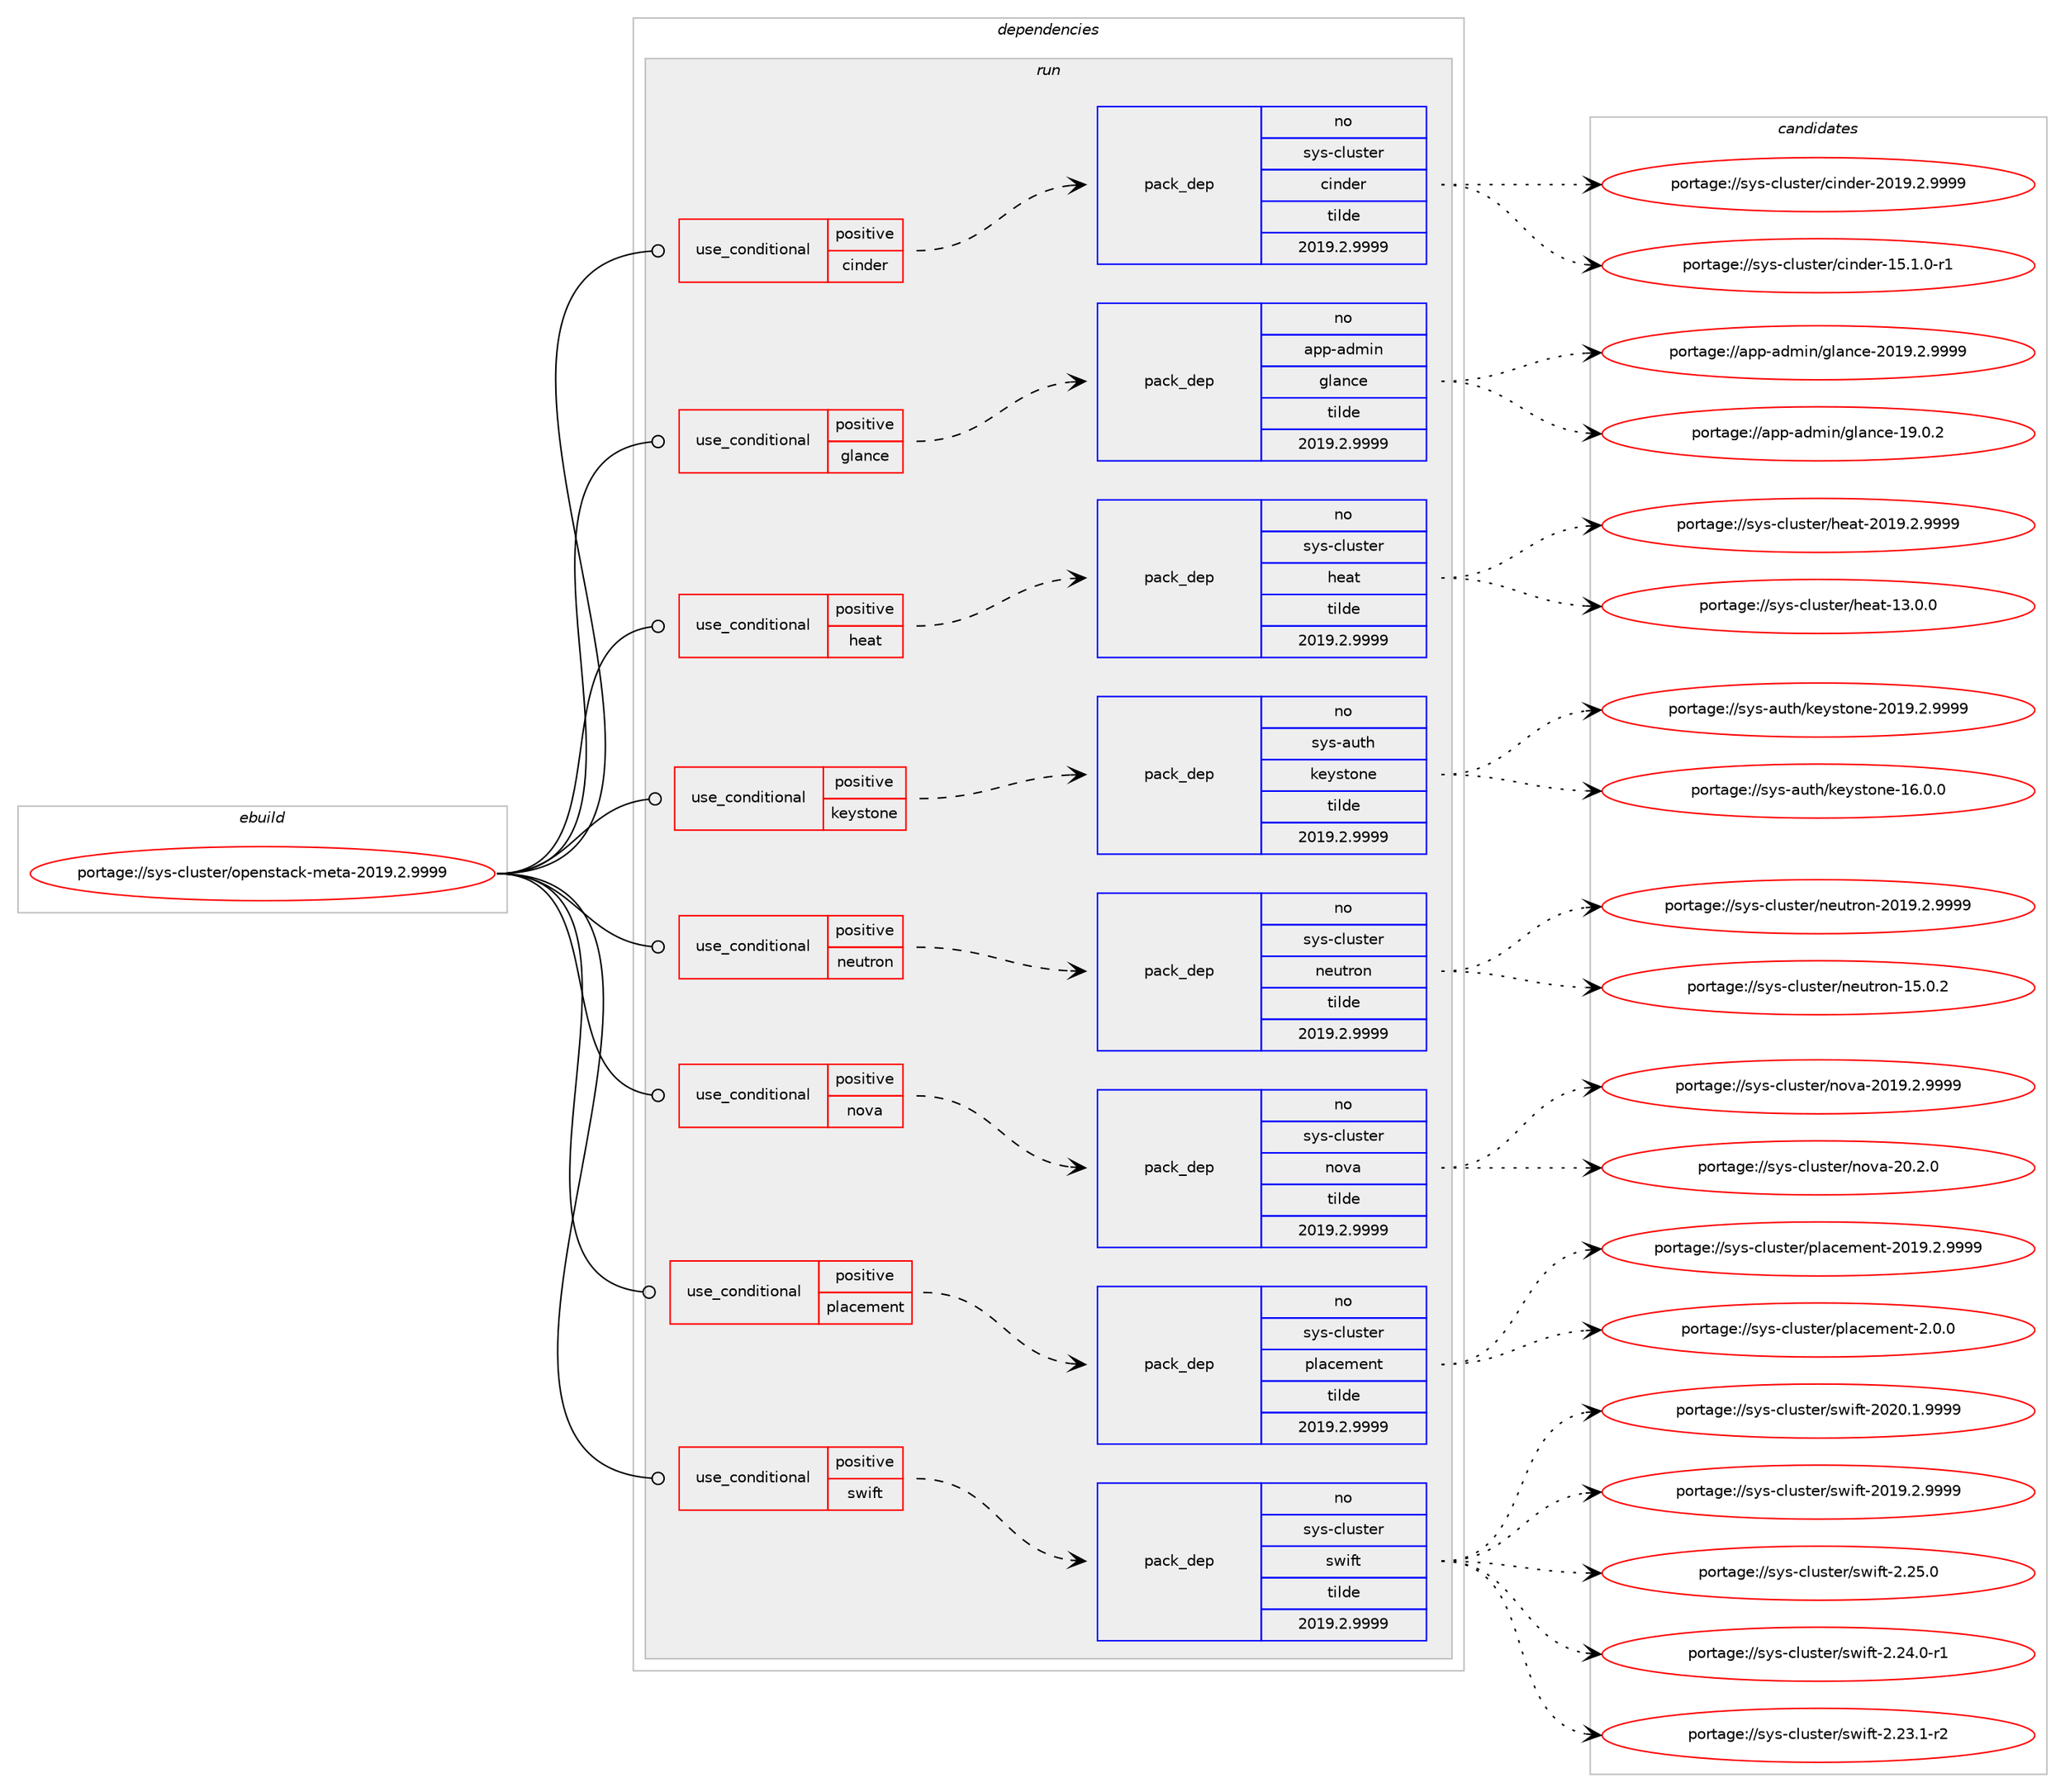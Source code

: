 digraph prolog {

# *************
# Graph options
# *************

newrank=true;
concentrate=true;
compound=true;
graph [rankdir=LR,fontname=Helvetica,fontsize=10,ranksep=1.5];#, ranksep=2.5, nodesep=0.2];
edge  [arrowhead=vee];
node  [fontname=Helvetica,fontsize=10];

# **********
# The ebuild
# **********

subgraph cluster_leftcol {
color=gray;
rank=same;
label=<<i>ebuild</i>>;
id [label="portage://sys-cluster/openstack-meta-2019.2.9999", color=red, width=4, href="../sys-cluster/openstack-meta-2019.2.9999.svg"];
}

# ****************
# The dependencies
# ****************

subgraph cluster_midcol {
color=gray;
label=<<i>dependencies</i>>;
subgraph cluster_compile {
fillcolor="#eeeeee";
style=filled;
label=<<i>compile</i>>;
}
subgraph cluster_compileandrun {
fillcolor="#eeeeee";
style=filled;
label=<<i>compile and run</i>>;
}
subgraph cluster_run {
fillcolor="#eeeeee";
style=filled;
label=<<i>run</i>>;
subgraph cond652 {
dependency4300 [label=<<TABLE BORDER="0" CELLBORDER="1" CELLSPACING="0" CELLPADDING="4"><TR><TD ROWSPAN="3" CELLPADDING="10">use_conditional</TD></TR><TR><TD>positive</TD></TR><TR><TD>cinder</TD></TR></TABLE>>, shape=none, color=red];
subgraph pack3551 {
dependency4301 [label=<<TABLE BORDER="0" CELLBORDER="1" CELLSPACING="0" CELLPADDING="4" WIDTH="220"><TR><TD ROWSPAN="6" CELLPADDING="30">pack_dep</TD></TR><TR><TD WIDTH="110">no</TD></TR><TR><TD>sys-cluster</TD></TR><TR><TD>cinder</TD></TR><TR><TD>tilde</TD></TR><TR><TD>2019.2.9999</TD></TR></TABLE>>, shape=none, color=blue];
}
dependency4300:e -> dependency4301:w [weight=20,style="dashed",arrowhead="vee"];
}
id:e -> dependency4300:w [weight=20,style="solid",arrowhead="odot"];
subgraph cond653 {
dependency4302 [label=<<TABLE BORDER="0" CELLBORDER="1" CELLSPACING="0" CELLPADDING="4"><TR><TD ROWSPAN="3" CELLPADDING="10">use_conditional</TD></TR><TR><TD>positive</TD></TR><TR><TD>glance</TD></TR></TABLE>>, shape=none, color=red];
subgraph pack3552 {
dependency4303 [label=<<TABLE BORDER="0" CELLBORDER="1" CELLSPACING="0" CELLPADDING="4" WIDTH="220"><TR><TD ROWSPAN="6" CELLPADDING="30">pack_dep</TD></TR><TR><TD WIDTH="110">no</TD></TR><TR><TD>app-admin</TD></TR><TR><TD>glance</TD></TR><TR><TD>tilde</TD></TR><TR><TD>2019.2.9999</TD></TR></TABLE>>, shape=none, color=blue];
}
dependency4302:e -> dependency4303:w [weight=20,style="dashed",arrowhead="vee"];
}
id:e -> dependency4302:w [weight=20,style="solid",arrowhead="odot"];
subgraph cond654 {
dependency4304 [label=<<TABLE BORDER="0" CELLBORDER="1" CELLSPACING="0" CELLPADDING="4"><TR><TD ROWSPAN="3" CELLPADDING="10">use_conditional</TD></TR><TR><TD>positive</TD></TR><TR><TD>heat</TD></TR></TABLE>>, shape=none, color=red];
subgraph pack3553 {
dependency4305 [label=<<TABLE BORDER="0" CELLBORDER="1" CELLSPACING="0" CELLPADDING="4" WIDTH="220"><TR><TD ROWSPAN="6" CELLPADDING="30">pack_dep</TD></TR><TR><TD WIDTH="110">no</TD></TR><TR><TD>sys-cluster</TD></TR><TR><TD>heat</TD></TR><TR><TD>tilde</TD></TR><TR><TD>2019.2.9999</TD></TR></TABLE>>, shape=none, color=blue];
}
dependency4304:e -> dependency4305:w [weight=20,style="dashed",arrowhead="vee"];
}
id:e -> dependency4304:w [weight=20,style="solid",arrowhead="odot"];
subgraph cond655 {
dependency4306 [label=<<TABLE BORDER="0" CELLBORDER="1" CELLSPACING="0" CELLPADDING="4"><TR><TD ROWSPAN="3" CELLPADDING="10">use_conditional</TD></TR><TR><TD>positive</TD></TR><TR><TD>keystone</TD></TR></TABLE>>, shape=none, color=red];
subgraph pack3554 {
dependency4307 [label=<<TABLE BORDER="0" CELLBORDER="1" CELLSPACING="0" CELLPADDING="4" WIDTH="220"><TR><TD ROWSPAN="6" CELLPADDING="30">pack_dep</TD></TR><TR><TD WIDTH="110">no</TD></TR><TR><TD>sys-auth</TD></TR><TR><TD>keystone</TD></TR><TR><TD>tilde</TD></TR><TR><TD>2019.2.9999</TD></TR></TABLE>>, shape=none, color=blue];
}
dependency4306:e -> dependency4307:w [weight=20,style="dashed",arrowhead="vee"];
}
id:e -> dependency4306:w [weight=20,style="solid",arrowhead="odot"];
subgraph cond656 {
dependency4308 [label=<<TABLE BORDER="0" CELLBORDER="1" CELLSPACING="0" CELLPADDING="4"><TR><TD ROWSPAN="3" CELLPADDING="10">use_conditional</TD></TR><TR><TD>positive</TD></TR><TR><TD>neutron</TD></TR></TABLE>>, shape=none, color=red];
subgraph pack3555 {
dependency4309 [label=<<TABLE BORDER="0" CELLBORDER="1" CELLSPACING="0" CELLPADDING="4" WIDTH="220"><TR><TD ROWSPAN="6" CELLPADDING="30">pack_dep</TD></TR><TR><TD WIDTH="110">no</TD></TR><TR><TD>sys-cluster</TD></TR><TR><TD>neutron</TD></TR><TR><TD>tilde</TD></TR><TR><TD>2019.2.9999</TD></TR></TABLE>>, shape=none, color=blue];
}
dependency4308:e -> dependency4309:w [weight=20,style="dashed",arrowhead="vee"];
}
id:e -> dependency4308:w [weight=20,style="solid",arrowhead="odot"];
subgraph cond657 {
dependency4310 [label=<<TABLE BORDER="0" CELLBORDER="1" CELLSPACING="0" CELLPADDING="4"><TR><TD ROWSPAN="3" CELLPADDING="10">use_conditional</TD></TR><TR><TD>positive</TD></TR><TR><TD>nova</TD></TR></TABLE>>, shape=none, color=red];
subgraph pack3556 {
dependency4311 [label=<<TABLE BORDER="0" CELLBORDER="1" CELLSPACING="0" CELLPADDING="4" WIDTH="220"><TR><TD ROWSPAN="6" CELLPADDING="30">pack_dep</TD></TR><TR><TD WIDTH="110">no</TD></TR><TR><TD>sys-cluster</TD></TR><TR><TD>nova</TD></TR><TR><TD>tilde</TD></TR><TR><TD>2019.2.9999</TD></TR></TABLE>>, shape=none, color=blue];
}
dependency4310:e -> dependency4311:w [weight=20,style="dashed",arrowhead="vee"];
}
id:e -> dependency4310:w [weight=20,style="solid",arrowhead="odot"];
subgraph cond658 {
dependency4312 [label=<<TABLE BORDER="0" CELLBORDER="1" CELLSPACING="0" CELLPADDING="4"><TR><TD ROWSPAN="3" CELLPADDING="10">use_conditional</TD></TR><TR><TD>positive</TD></TR><TR><TD>placement</TD></TR></TABLE>>, shape=none, color=red];
subgraph pack3557 {
dependency4313 [label=<<TABLE BORDER="0" CELLBORDER="1" CELLSPACING="0" CELLPADDING="4" WIDTH="220"><TR><TD ROWSPAN="6" CELLPADDING="30">pack_dep</TD></TR><TR><TD WIDTH="110">no</TD></TR><TR><TD>sys-cluster</TD></TR><TR><TD>placement</TD></TR><TR><TD>tilde</TD></TR><TR><TD>2019.2.9999</TD></TR></TABLE>>, shape=none, color=blue];
}
dependency4312:e -> dependency4313:w [weight=20,style="dashed",arrowhead="vee"];
}
id:e -> dependency4312:w [weight=20,style="solid",arrowhead="odot"];
subgraph cond659 {
dependency4314 [label=<<TABLE BORDER="0" CELLBORDER="1" CELLSPACING="0" CELLPADDING="4"><TR><TD ROWSPAN="3" CELLPADDING="10">use_conditional</TD></TR><TR><TD>positive</TD></TR><TR><TD>swift</TD></TR></TABLE>>, shape=none, color=red];
subgraph pack3558 {
dependency4315 [label=<<TABLE BORDER="0" CELLBORDER="1" CELLSPACING="0" CELLPADDING="4" WIDTH="220"><TR><TD ROWSPAN="6" CELLPADDING="30">pack_dep</TD></TR><TR><TD WIDTH="110">no</TD></TR><TR><TD>sys-cluster</TD></TR><TR><TD>swift</TD></TR><TR><TD>tilde</TD></TR><TR><TD>2019.2.9999</TD></TR></TABLE>>, shape=none, color=blue];
}
dependency4314:e -> dependency4315:w [weight=20,style="dashed",arrowhead="vee"];
}
id:e -> dependency4314:w [weight=20,style="solid",arrowhead="odot"];
}
}

# **************
# The candidates
# **************

subgraph cluster_choices {
rank=same;
color=gray;
label=<<i>candidates</i>>;

subgraph choice3551 {
color=black;
nodesep=1;
choice11512111545991081171151161011144799105110100101114455048495746504657575757 [label="portage://sys-cluster/cinder-2019.2.9999", color=red, width=4,href="../sys-cluster/cinder-2019.2.9999.svg"];
choice11512111545991081171151161011144799105110100101114454953464946484511449 [label="portage://sys-cluster/cinder-15.1.0-r1", color=red, width=4,href="../sys-cluster/cinder-15.1.0-r1.svg"];
dependency4301:e -> choice11512111545991081171151161011144799105110100101114455048495746504657575757:w [style=dotted,weight="100"];
dependency4301:e -> choice11512111545991081171151161011144799105110100101114454953464946484511449:w [style=dotted,weight="100"];
}
subgraph choice3552 {
color=black;
nodesep=1;
choice971121124597100109105110471031089711099101455048495746504657575757 [label="portage://app-admin/glance-2019.2.9999", color=red, width=4,href="../app-admin/glance-2019.2.9999.svg"];
choice97112112459710010910511047103108971109910145495746484650 [label="portage://app-admin/glance-19.0.2", color=red, width=4,href="../app-admin/glance-19.0.2.svg"];
dependency4303:e -> choice971121124597100109105110471031089711099101455048495746504657575757:w [style=dotted,weight="100"];
dependency4303:e -> choice97112112459710010910511047103108971109910145495746484650:w [style=dotted,weight="100"];
}
subgraph choice3553 {
color=black;
nodesep=1;
choice11512111545991081171151161011144710410197116455048495746504657575757 [label="portage://sys-cluster/heat-2019.2.9999", color=red, width=4,href="../sys-cluster/heat-2019.2.9999.svg"];
choice1151211154599108117115116101114471041019711645495146484648 [label="portage://sys-cluster/heat-13.0.0", color=red, width=4,href="../sys-cluster/heat-13.0.0.svg"];
dependency4305:e -> choice11512111545991081171151161011144710410197116455048495746504657575757:w [style=dotted,weight="100"];
dependency4305:e -> choice1151211154599108117115116101114471041019711645495146484648:w [style=dotted,weight="100"];
}
subgraph choice3554 {
color=black;
nodesep=1;
choice115121115459711711610447107101121115116111110101455048495746504657575757 [label="portage://sys-auth/keystone-2019.2.9999", color=red, width=4,href="../sys-auth/keystone-2019.2.9999.svg"];
choice11512111545971171161044710710112111511611111010145495446484648 [label="portage://sys-auth/keystone-16.0.0", color=red, width=4,href="../sys-auth/keystone-16.0.0.svg"];
dependency4307:e -> choice115121115459711711610447107101121115116111110101455048495746504657575757:w [style=dotted,weight="100"];
dependency4307:e -> choice11512111545971171161044710710112111511611111010145495446484648:w [style=dotted,weight="100"];
}
subgraph choice3555 {
color=black;
nodesep=1;
choice115121115459910811711511610111447110101117116114111110455048495746504657575757 [label="portage://sys-cluster/neutron-2019.2.9999", color=red, width=4,href="../sys-cluster/neutron-2019.2.9999.svg"];
choice11512111545991081171151161011144711010111711611411111045495346484650 [label="portage://sys-cluster/neutron-15.0.2", color=red, width=4,href="../sys-cluster/neutron-15.0.2.svg"];
dependency4309:e -> choice115121115459910811711511610111447110101117116114111110455048495746504657575757:w [style=dotted,weight="100"];
dependency4309:e -> choice11512111545991081171151161011144711010111711611411111045495346484650:w [style=dotted,weight="100"];
}
subgraph choice3556 {
color=black;
nodesep=1;
choice11512111545991081171151161011144711011111897455048495746504657575757 [label="portage://sys-cluster/nova-2019.2.9999", color=red, width=4,href="../sys-cluster/nova-2019.2.9999.svg"];
choice1151211154599108117115116101114471101111189745504846504648 [label="portage://sys-cluster/nova-20.2.0", color=red, width=4,href="../sys-cluster/nova-20.2.0.svg"];
dependency4311:e -> choice11512111545991081171151161011144711011111897455048495746504657575757:w [style=dotted,weight="100"];
dependency4311:e -> choice1151211154599108117115116101114471101111189745504846504648:w [style=dotted,weight="100"];
}
subgraph choice3557 {
color=black;
nodesep=1;
choice1151211154599108117115116101114471121089799101109101110116455048495746504657575757 [label="portage://sys-cluster/placement-2019.2.9999", color=red, width=4,href="../sys-cluster/placement-2019.2.9999.svg"];
choice1151211154599108117115116101114471121089799101109101110116455046484648 [label="portage://sys-cluster/placement-2.0.0", color=red, width=4,href="../sys-cluster/placement-2.0.0.svg"];
dependency4313:e -> choice1151211154599108117115116101114471121089799101109101110116455048495746504657575757:w [style=dotted,weight="100"];
dependency4313:e -> choice1151211154599108117115116101114471121089799101109101110116455046484648:w [style=dotted,weight="100"];
}
subgraph choice3558 {
color=black;
nodesep=1;
choice115121115459910811711511610111447115119105102116455048504846494657575757 [label="portage://sys-cluster/swift-2020.1.9999", color=red, width=4,href="../sys-cluster/swift-2020.1.9999.svg"];
choice115121115459910811711511610111447115119105102116455048495746504657575757 [label="portage://sys-cluster/swift-2019.2.9999", color=red, width=4,href="../sys-cluster/swift-2019.2.9999.svg"];
choice11512111545991081171151161011144711511910510211645504650534648 [label="portage://sys-cluster/swift-2.25.0", color=red, width=4,href="../sys-cluster/swift-2.25.0.svg"];
choice115121115459910811711511610111447115119105102116455046505246484511449 [label="portage://sys-cluster/swift-2.24.0-r1", color=red, width=4,href="../sys-cluster/swift-2.24.0-r1.svg"];
choice115121115459910811711511610111447115119105102116455046505146494511450 [label="portage://sys-cluster/swift-2.23.1-r2", color=red, width=4,href="../sys-cluster/swift-2.23.1-r2.svg"];
dependency4315:e -> choice115121115459910811711511610111447115119105102116455048504846494657575757:w [style=dotted,weight="100"];
dependency4315:e -> choice115121115459910811711511610111447115119105102116455048495746504657575757:w [style=dotted,weight="100"];
dependency4315:e -> choice11512111545991081171151161011144711511910510211645504650534648:w [style=dotted,weight="100"];
dependency4315:e -> choice115121115459910811711511610111447115119105102116455046505246484511449:w [style=dotted,weight="100"];
dependency4315:e -> choice115121115459910811711511610111447115119105102116455046505146494511450:w [style=dotted,weight="100"];
}
}

}
